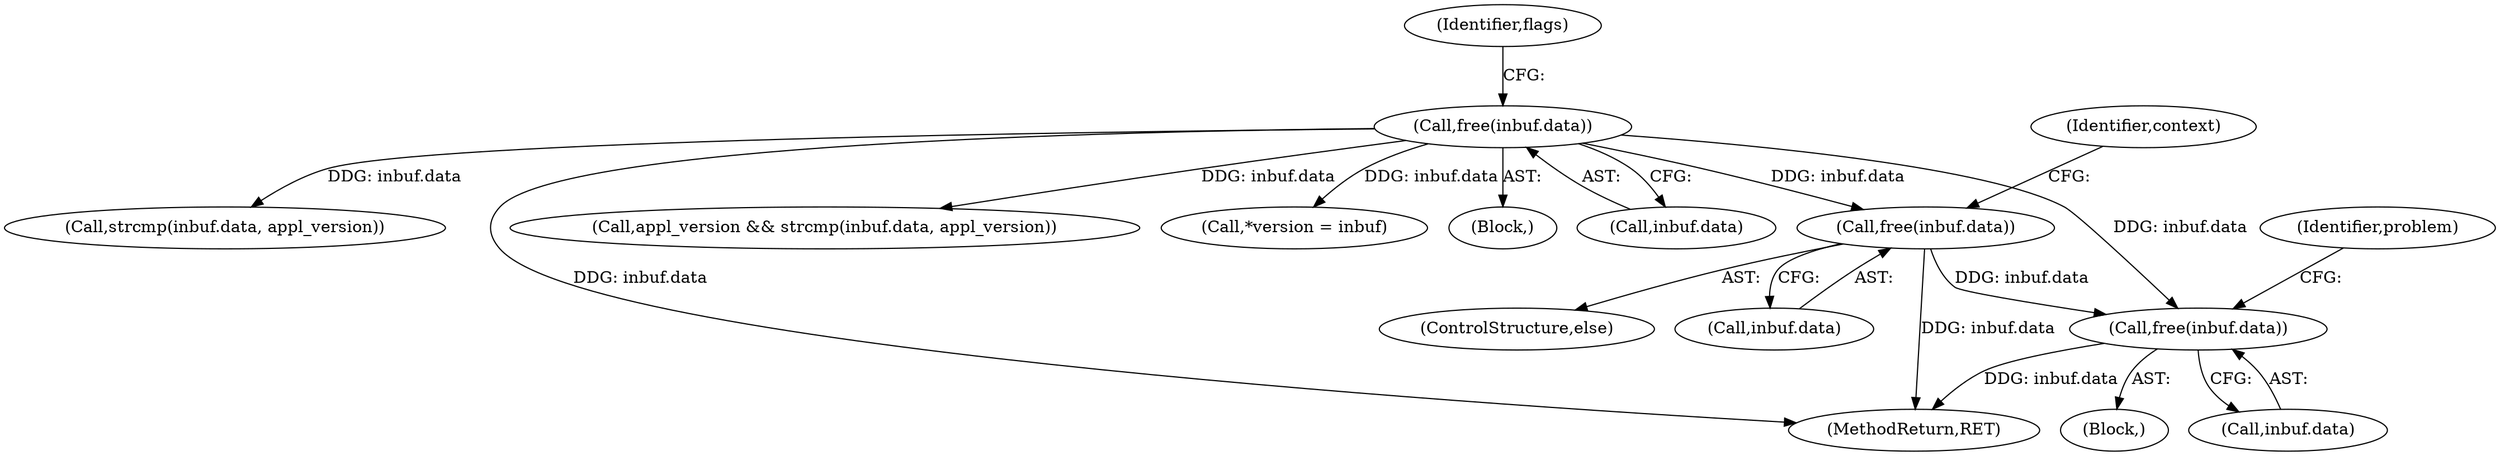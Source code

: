 digraph "0_krb5_102bb6ebf20f9174130c85c3b052ae104e5073ec_0@API" {
"1000381" [label="(Call,free(inbuf.data))"];
"1000187" [label="(Call,free(inbuf.data))"];
"1000241" [label="(Call,free(inbuf.data))"];
"1000242" [label="(Call,inbuf.data)"];
"1000215" [label="(Call,strcmp(inbuf.data, appl_version))"];
"1000382" [label="(Call,inbuf.data)"];
"1000368" [label="(Block,)"];
"1000193" [label="(Identifier,flags)"];
"1000213" [label="(Call,appl_version && strcmp(inbuf.data, appl_version))"];
"1000381" [label="(Call,free(inbuf.data))"];
"1000248" [label="(Identifier,context)"];
"1000241" [label="(Call,free(inbuf.data))"];
"1000187" [label="(Call,free(inbuf.data))"];
"1000236" [label="(Call,*version = inbuf)"];
"1000163" [label="(Block,)"];
"1000601" [label="(MethodReturn,RET)"];
"1000240" [label="(ControlStructure,else)"];
"1000386" [label="(Identifier,problem)"];
"1000188" [label="(Call,inbuf.data)"];
"1000381" -> "1000368"  [label="AST: "];
"1000381" -> "1000382"  [label="CFG: "];
"1000382" -> "1000381"  [label="AST: "];
"1000386" -> "1000381"  [label="CFG: "];
"1000381" -> "1000601"  [label="DDG: inbuf.data"];
"1000187" -> "1000381"  [label="DDG: inbuf.data"];
"1000241" -> "1000381"  [label="DDG: inbuf.data"];
"1000187" -> "1000163"  [label="AST: "];
"1000187" -> "1000188"  [label="CFG: "];
"1000188" -> "1000187"  [label="AST: "];
"1000193" -> "1000187"  [label="CFG: "];
"1000187" -> "1000601"  [label="DDG: inbuf.data"];
"1000187" -> "1000213"  [label="DDG: inbuf.data"];
"1000187" -> "1000215"  [label="DDG: inbuf.data"];
"1000187" -> "1000236"  [label="DDG: inbuf.data"];
"1000187" -> "1000241"  [label="DDG: inbuf.data"];
"1000241" -> "1000240"  [label="AST: "];
"1000241" -> "1000242"  [label="CFG: "];
"1000242" -> "1000241"  [label="AST: "];
"1000248" -> "1000241"  [label="CFG: "];
"1000241" -> "1000601"  [label="DDG: inbuf.data"];
}
